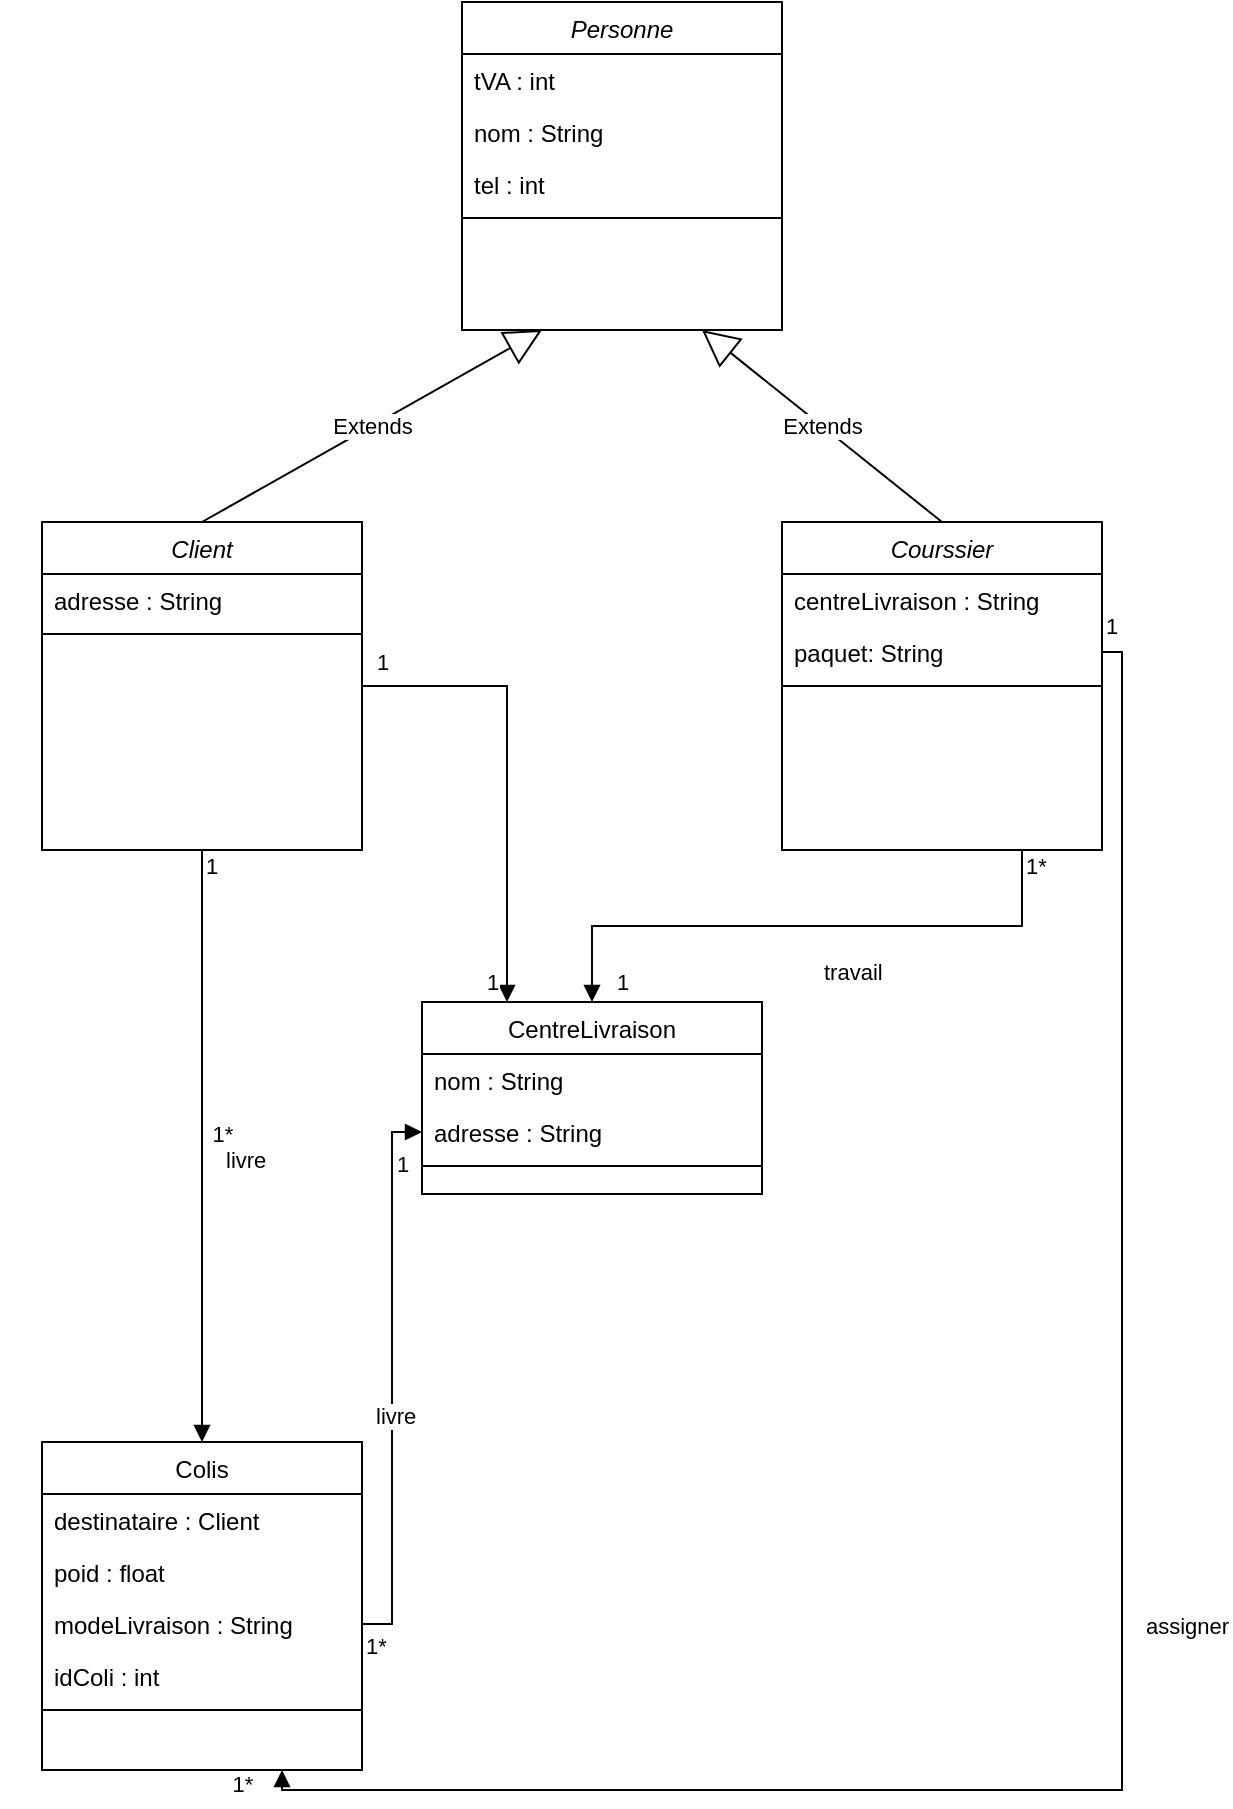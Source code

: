 <mxfile version="26.0.14">
  <diagram id="C5RBs43oDa-KdzZeNtuy" name="Page-1">
    <mxGraphModel dx="2696" dy="1136" grid="1" gridSize="10" guides="1" tooltips="1" connect="1" arrows="1" fold="1" page="1" pageScale="1" pageWidth="827" pageHeight="1169" math="0" shadow="0">
      <root>
        <mxCell id="WIyWlLk6GJQsqaUBKTNV-0" />
        <mxCell id="WIyWlLk6GJQsqaUBKTNV-1" parent="WIyWlLk6GJQsqaUBKTNV-0" />
        <mxCell id="zkfFHV4jXpPFQw0GAbJ--0" value="Personne" style="swimlane;fontStyle=2;align=center;verticalAlign=top;childLayout=stackLayout;horizontal=1;startSize=26;horizontalStack=0;resizeParent=1;resizeLast=0;collapsible=1;marginBottom=0;rounded=0;shadow=0;strokeWidth=1;" parent="WIyWlLk6GJQsqaUBKTNV-1" vertex="1">
          <mxGeometry x="180" y="20" width="160" height="164" as="geometry">
            <mxRectangle x="230" y="140" width="160" height="26" as="alternateBounds" />
          </mxGeometry>
        </mxCell>
        <mxCell id="zkfFHV4jXpPFQw0GAbJ--1" value="tVA : int" style="text;align=left;verticalAlign=top;spacingLeft=4;spacingRight=4;overflow=hidden;rotatable=0;points=[[0,0.5],[1,0.5]];portConstraint=eastwest;" parent="zkfFHV4jXpPFQw0GAbJ--0" vertex="1">
          <mxGeometry y="26" width="160" height="26" as="geometry" />
        </mxCell>
        <mxCell id="zkfFHV4jXpPFQw0GAbJ--2" value="nom : String" style="text;align=left;verticalAlign=top;spacingLeft=4;spacingRight=4;overflow=hidden;rotatable=0;points=[[0,0.5],[1,0.5]];portConstraint=eastwest;rounded=0;shadow=0;html=0;" parent="zkfFHV4jXpPFQw0GAbJ--0" vertex="1">
          <mxGeometry y="52" width="160" height="26" as="geometry" />
        </mxCell>
        <mxCell id="zkfFHV4jXpPFQw0GAbJ--3" value="tel : int" style="text;align=left;verticalAlign=top;spacingLeft=4;spacingRight=4;overflow=hidden;rotatable=0;points=[[0,0.5],[1,0.5]];portConstraint=eastwest;rounded=0;shadow=0;html=0;" parent="zkfFHV4jXpPFQw0GAbJ--0" vertex="1">
          <mxGeometry y="78" width="160" height="26" as="geometry" />
        </mxCell>
        <mxCell id="zkfFHV4jXpPFQw0GAbJ--4" value="" style="line;html=1;strokeWidth=1;align=left;verticalAlign=middle;spacingTop=-1;spacingLeft=3;spacingRight=3;rotatable=0;labelPosition=right;points=[];portConstraint=eastwest;" parent="zkfFHV4jXpPFQw0GAbJ--0" vertex="1">
          <mxGeometry y="104" width="160" height="8" as="geometry" />
        </mxCell>
        <mxCell id="zkfFHV4jXpPFQw0GAbJ--6" value="Colis" style="swimlane;fontStyle=0;align=center;verticalAlign=top;childLayout=stackLayout;horizontal=1;startSize=26;horizontalStack=0;resizeParent=1;resizeLast=0;collapsible=1;marginBottom=0;rounded=0;shadow=0;strokeWidth=1;" parent="WIyWlLk6GJQsqaUBKTNV-1" vertex="1">
          <mxGeometry x="-30" y="740" width="160" height="164" as="geometry">
            <mxRectangle x="130" y="380" width="160" height="26" as="alternateBounds" />
          </mxGeometry>
        </mxCell>
        <mxCell id="zkfFHV4jXpPFQw0GAbJ--7" value="destinataire : Client" style="text;align=left;verticalAlign=top;spacingLeft=4;spacingRight=4;overflow=hidden;rotatable=0;points=[[0,0.5],[1,0.5]];portConstraint=eastwest;" parent="zkfFHV4jXpPFQw0GAbJ--6" vertex="1">
          <mxGeometry y="26" width="160" height="26" as="geometry" />
        </mxCell>
        <mxCell id="zkfFHV4jXpPFQw0GAbJ--8" value="poid : float" style="text;align=left;verticalAlign=top;spacingLeft=4;spacingRight=4;overflow=hidden;rotatable=0;points=[[0,0.5],[1,0.5]];portConstraint=eastwest;rounded=0;shadow=0;html=0;" parent="zkfFHV4jXpPFQw0GAbJ--6" vertex="1">
          <mxGeometry y="52" width="160" height="26" as="geometry" />
        </mxCell>
        <mxCell id="Kyhk5MX_sSOLE6-BD4Oi-7" value="modeLivraison : String" style="text;align=left;verticalAlign=top;spacingLeft=4;spacingRight=4;overflow=hidden;rotatable=0;points=[[0,0.5],[1,0.5]];portConstraint=eastwest;rounded=0;shadow=0;html=0;" vertex="1" parent="zkfFHV4jXpPFQw0GAbJ--6">
          <mxGeometry y="78" width="160" height="26" as="geometry" />
        </mxCell>
        <mxCell id="Kyhk5MX_sSOLE6-BD4Oi-8" value="idColi : int" style="text;align=left;verticalAlign=top;spacingLeft=4;spacingRight=4;overflow=hidden;rotatable=0;points=[[0,0.5],[1,0.5]];portConstraint=eastwest;rounded=0;shadow=0;html=0;" vertex="1" parent="zkfFHV4jXpPFQw0GAbJ--6">
          <mxGeometry y="104" width="160" height="26" as="geometry" />
        </mxCell>
        <mxCell id="zkfFHV4jXpPFQw0GAbJ--9" value="" style="line;html=1;strokeWidth=1;align=left;verticalAlign=middle;spacingTop=-1;spacingLeft=3;spacingRight=3;rotatable=0;labelPosition=right;points=[];portConstraint=eastwest;" parent="zkfFHV4jXpPFQw0GAbJ--6" vertex="1">
          <mxGeometry y="130" width="160" height="8" as="geometry" />
        </mxCell>
        <mxCell id="Kyhk5MX_sSOLE6-BD4Oi-0" value="CentreLivraison" style="swimlane;fontStyle=0;align=center;verticalAlign=top;childLayout=stackLayout;horizontal=1;startSize=26;horizontalStack=0;resizeParent=1;resizeLast=0;collapsible=1;marginBottom=0;rounded=0;shadow=0;strokeWidth=1;" vertex="1" parent="WIyWlLk6GJQsqaUBKTNV-1">
          <mxGeometry x="160" y="520" width="170" height="96" as="geometry">
            <mxRectangle x="340" y="380" width="170" height="26" as="alternateBounds" />
          </mxGeometry>
        </mxCell>
        <mxCell id="Kyhk5MX_sSOLE6-BD4Oi-1" value="nom : String" style="text;align=left;verticalAlign=top;spacingLeft=4;spacingRight=4;overflow=hidden;rotatable=0;points=[[0,0.5],[1,0.5]];portConstraint=eastwest;" vertex="1" parent="Kyhk5MX_sSOLE6-BD4Oi-0">
          <mxGeometry y="26" width="170" height="26" as="geometry" />
        </mxCell>
        <mxCell id="Kyhk5MX_sSOLE6-BD4Oi-9" value="adresse : String" style="text;align=left;verticalAlign=top;spacingLeft=4;spacingRight=4;overflow=hidden;rotatable=0;points=[[0,0.5],[1,0.5]];portConstraint=eastwest;" vertex="1" parent="Kyhk5MX_sSOLE6-BD4Oi-0">
          <mxGeometry y="52" width="170" height="26" as="geometry" />
        </mxCell>
        <mxCell id="Kyhk5MX_sSOLE6-BD4Oi-2" value="" style="line;html=1;strokeWidth=1;align=left;verticalAlign=middle;spacingTop=-1;spacingLeft=3;spacingRight=3;rotatable=0;labelPosition=right;points=[];portConstraint=eastwest;" vertex="1" parent="Kyhk5MX_sSOLE6-BD4Oi-0">
          <mxGeometry y="78" width="170" height="8" as="geometry" />
        </mxCell>
        <mxCell id="Kyhk5MX_sSOLE6-BD4Oi-17" value="Client" style="swimlane;fontStyle=2;align=center;verticalAlign=top;childLayout=stackLayout;horizontal=1;startSize=26;horizontalStack=0;resizeParent=1;resizeLast=0;collapsible=1;marginBottom=0;rounded=0;shadow=0;strokeWidth=1;" vertex="1" parent="WIyWlLk6GJQsqaUBKTNV-1">
          <mxGeometry x="-30" y="280" width="160" height="164" as="geometry">
            <mxRectangle x="230" y="140" width="160" height="26" as="alternateBounds" />
          </mxGeometry>
        </mxCell>
        <mxCell id="Kyhk5MX_sSOLE6-BD4Oi-21" value="adresse : String" style="text;align=left;verticalAlign=top;spacingLeft=4;spacingRight=4;overflow=hidden;rotatable=0;points=[[0,0.5],[1,0.5]];portConstraint=eastwest;rounded=0;shadow=0;html=0;" vertex="1" parent="Kyhk5MX_sSOLE6-BD4Oi-17">
          <mxGeometry y="26" width="160" height="26" as="geometry" />
        </mxCell>
        <mxCell id="Kyhk5MX_sSOLE6-BD4Oi-22" value="" style="line;html=1;strokeWidth=1;align=left;verticalAlign=middle;spacingTop=-1;spacingLeft=3;spacingRight=3;rotatable=0;labelPosition=right;points=[];portConstraint=eastwest;" vertex="1" parent="Kyhk5MX_sSOLE6-BD4Oi-17">
          <mxGeometry y="52" width="160" height="8" as="geometry" />
        </mxCell>
        <mxCell id="Kyhk5MX_sSOLE6-BD4Oi-23" value="Courssier" style="swimlane;fontStyle=2;align=center;verticalAlign=top;childLayout=stackLayout;horizontal=1;startSize=26;horizontalStack=0;resizeParent=1;resizeLast=0;collapsible=1;marginBottom=0;rounded=0;shadow=0;strokeWidth=1;" vertex="1" parent="WIyWlLk6GJQsqaUBKTNV-1">
          <mxGeometry x="340" y="280" width="160" height="164" as="geometry">
            <mxRectangle x="230" y="140" width="160" height="26" as="alternateBounds" />
          </mxGeometry>
        </mxCell>
        <mxCell id="Kyhk5MX_sSOLE6-BD4Oi-27" value="centreLivraison : String" style="text;align=left;verticalAlign=top;spacingLeft=4;spacingRight=4;overflow=hidden;rotatable=0;points=[[0,0.5],[1,0.5]];portConstraint=eastwest;rounded=0;shadow=0;html=0;" vertex="1" parent="Kyhk5MX_sSOLE6-BD4Oi-23">
          <mxGeometry y="26" width="160" height="26" as="geometry" />
        </mxCell>
        <mxCell id="Kyhk5MX_sSOLE6-BD4Oi-44" value="paquet: String" style="text;align=left;verticalAlign=top;spacingLeft=4;spacingRight=4;overflow=hidden;rotatable=0;points=[[0,0.5],[1,0.5]];portConstraint=eastwest;rounded=0;shadow=0;html=0;" vertex="1" parent="Kyhk5MX_sSOLE6-BD4Oi-23">
          <mxGeometry y="52" width="160" height="26" as="geometry" />
        </mxCell>
        <mxCell id="Kyhk5MX_sSOLE6-BD4Oi-28" value="" style="line;html=1;strokeWidth=1;align=left;verticalAlign=middle;spacingTop=-1;spacingLeft=3;spacingRight=3;rotatable=0;labelPosition=right;points=[];portConstraint=eastwest;" vertex="1" parent="Kyhk5MX_sSOLE6-BD4Oi-23">
          <mxGeometry y="78" width="160" height="8" as="geometry" />
        </mxCell>
        <mxCell id="Kyhk5MX_sSOLE6-BD4Oi-30" value="Extends" style="endArrow=block;endSize=16;endFill=0;html=1;rounded=0;exitX=0.5;exitY=0;exitDx=0;exitDy=0;entryX=0.25;entryY=1;entryDx=0;entryDy=0;" edge="1" parent="WIyWlLk6GJQsqaUBKTNV-1" source="Kyhk5MX_sSOLE6-BD4Oi-17" target="zkfFHV4jXpPFQw0GAbJ--0">
          <mxGeometry width="160" relative="1" as="geometry">
            <mxPoint x="-80" y="280" as="sourcePoint" />
            <mxPoint x="50" y="184" as="targetPoint" />
          </mxGeometry>
        </mxCell>
        <mxCell id="Kyhk5MX_sSOLE6-BD4Oi-31" value="Extends" style="endArrow=block;endSize=16;endFill=0;html=1;rounded=0;exitX=0.5;exitY=0;exitDx=0;exitDy=0;entryX=0.75;entryY=1;entryDx=0;entryDy=0;" edge="1" parent="WIyWlLk6GJQsqaUBKTNV-1" source="Kyhk5MX_sSOLE6-BD4Oi-23" target="zkfFHV4jXpPFQw0GAbJ--0">
          <mxGeometry width="160" relative="1" as="geometry">
            <mxPoint x="130" y="280" as="sourcePoint" />
            <mxPoint x="170" y="170" as="targetPoint" />
          </mxGeometry>
        </mxCell>
        <mxCell id="Kyhk5MX_sSOLE6-BD4Oi-32" value="livre" style="endArrow=block;endFill=1;html=1;edgeStyle=orthogonalEdgeStyle;align=left;verticalAlign=top;rounded=0;exitX=0.5;exitY=1;exitDx=0;exitDy=0;entryX=0.5;entryY=0;entryDx=0;entryDy=0;" edge="1" parent="WIyWlLk6GJQsqaUBKTNV-1" source="Kyhk5MX_sSOLE6-BD4Oi-17" target="zkfFHV4jXpPFQw0GAbJ--6">
          <mxGeometry x="-0.042" y="10" relative="1" as="geometry">
            <mxPoint x="60" y="420" as="sourcePoint" />
            <mxPoint x="220" y="420" as="targetPoint" />
            <mxPoint as="offset" />
          </mxGeometry>
        </mxCell>
        <mxCell id="Kyhk5MX_sSOLE6-BD4Oi-33" value="1" style="edgeLabel;resizable=0;html=1;align=left;verticalAlign=bottom;" connectable="0" vertex="1" parent="Kyhk5MX_sSOLE6-BD4Oi-32">
          <mxGeometry x="-1" relative="1" as="geometry">
            <mxPoint y="16" as="offset" />
          </mxGeometry>
        </mxCell>
        <mxCell id="Kyhk5MX_sSOLE6-BD4Oi-37" value="1*" style="edgeLabel;html=1;align=center;verticalAlign=middle;resizable=0;points=[];" vertex="1" connectable="0" parent="Kyhk5MX_sSOLE6-BD4Oi-32">
          <mxGeometry x="-0.44" y="5" relative="1" as="geometry">
            <mxPoint x="5" y="59" as="offset" />
          </mxGeometry>
        </mxCell>
        <mxCell id="Kyhk5MX_sSOLE6-BD4Oi-38" value="livre" style="endArrow=block;endFill=1;html=1;edgeStyle=orthogonalEdgeStyle;align=left;verticalAlign=top;rounded=0;exitX=1;exitY=0.5;exitDx=0;exitDy=0;entryX=0;entryY=0.5;entryDx=0;entryDy=0;" edge="1" parent="WIyWlLk6GJQsqaUBKTNV-1" source="Kyhk5MX_sSOLE6-BD4Oi-7" target="Kyhk5MX_sSOLE6-BD4Oi-9">
          <mxGeometry x="-0.042" y="10" relative="1" as="geometry">
            <mxPoint x="130" y="454" as="sourcePoint" />
            <mxPoint x="130" y="550" as="targetPoint" />
            <mxPoint as="offset" />
          </mxGeometry>
        </mxCell>
        <mxCell id="Kyhk5MX_sSOLE6-BD4Oi-39" value="1*" style="edgeLabel;resizable=0;html=1;align=left;verticalAlign=bottom;" connectable="0" vertex="1" parent="Kyhk5MX_sSOLE6-BD4Oi-38">
          <mxGeometry x="-1" relative="1" as="geometry">
            <mxPoint y="19" as="offset" />
          </mxGeometry>
        </mxCell>
        <mxCell id="Kyhk5MX_sSOLE6-BD4Oi-40" value="1" style="edgeLabel;html=1;align=center;verticalAlign=middle;resizable=0;points=[];" vertex="1" connectable="0" parent="Kyhk5MX_sSOLE6-BD4Oi-38">
          <mxGeometry x="-0.44" y="5" relative="1" as="geometry">
            <mxPoint x="10" y="-168" as="offset" />
          </mxGeometry>
        </mxCell>
        <mxCell id="Kyhk5MX_sSOLE6-BD4Oi-41" value="travail" style="endArrow=block;endFill=1;html=1;edgeStyle=orthogonalEdgeStyle;align=left;verticalAlign=top;rounded=0;exitX=0.75;exitY=1;exitDx=0;exitDy=0;entryX=0.5;entryY=0;entryDx=0;entryDy=0;" edge="1" parent="WIyWlLk6GJQsqaUBKTNV-1" source="Kyhk5MX_sSOLE6-BD4Oi-23" target="Kyhk5MX_sSOLE6-BD4Oi-0">
          <mxGeometry x="-0.042" y="10" relative="1" as="geometry">
            <mxPoint x="130" y="454" as="sourcePoint" />
            <mxPoint x="130" y="550" as="targetPoint" />
            <mxPoint as="offset" />
          </mxGeometry>
        </mxCell>
        <mxCell id="Kyhk5MX_sSOLE6-BD4Oi-42" value="1*" style="edgeLabel;resizable=0;html=1;align=left;verticalAlign=bottom;" connectable="0" vertex="1" parent="Kyhk5MX_sSOLE6-BD4Oi-41">
          <mxGeometry x="-1" relative="1" as="geometry">
            <mxPoint y="16" as="offset" />
          </mxGeometry>
        </mxCell>
        <mxCell id="Kyhk5MX_sSOLE6-BD4Oi-43" value="1" style="edgeLabel;html=1;align=center;verticalAlign=middle;resizable=0;points=[];" vertex="1" connectable="0" parent="Kyhk5MX_sSOLE6-BD4Oi-41">
          <mxGeometry x="-0.44" y="5" relative="1" as="geometry">
            <mxPoint x="-157" y="23" as="offset" />
          </mxGeometry>
        </mxCell>
        <mxCell id="Kyhk5MX_sSOLE6-BD4Oi-45" value="" style="endArrow=block;endFill=1;html=1;edgeStyle=orthogonalEdgeStyle;align=left;verticalAlign=top;rounded=0;exitX=1;exitY=0.5;exitDx=0;exitDy=0;entryX=0.25;entryY=0;entryDx=0;entryDy=0;" edge="1" parent="WIyWlLk6GJQsqaUBKTNV-1" source="Kyhk5MX_sSOLE6-BD4Oi-17" target="Kyhk5MX_sSOLE6-BD4Oi-0">
          <mxGeometry x="-0.042" y="10" relative="1" as="geometry">
            <mxPoint x="50" y="621" as="sourcePoint" />
            <mxPoint x="280" y="545" as="targetPoint" />
            <mxPoint as="offset" />
          </mxGeometry>
        </mxCell>
        <mxCell id="Kyhk5MX_sSOLE6-BD4Oi-47" value="1" style="edgeLabel;html=1;align=center;verticalAlign=middle;resizable=0;points=[];" vertex="1" connectable="0" parent="Kyhk5MX_sSOLE6-BD4Oi-45">
          <mxGeometry x="-0.44" y="5" relative="1" as="geometry">
            <mxPoint x="-55" y="-7" as="offset" />
          </mxGeometry>
        </mxCell>
        <mxCell id="Kyhk5MX_sSOLE6-BD4Oi-48" value="1" style="edgeLabel;html=1;align=center;verticalAlign=middle;resizable=0;points=[];" vertex="1" connectable="0" parent="WIyWlLk6GJQsqaUBKTNV-1">
          <mxGeometry x="-50.004" y="430.004" as="geometry">
            <mxPoint x="245" y="80" as="offset" />
          </mxGeometry>
        </mxCell>
        <mxCell id="Kyhk5MX_sSOLE6-BD4Oi-50" value="assigner" style="endArrow=block;endFill=1;html=1;edgeStyle=orthogonalEdgeStyle;align=left;verticalAlign=top;rounded=0;exitX=1;exitY=0.5;exitDx=0;exitDy=0;entryX=0.75;entryY=1;entryDx=0;entryDy=0;" edge="1" parent="WIyWlLk6GJQsqaUBKTNV-1" source="Kyhk5MX_sSOLE6-BD4Oi-44" target="zkfFHV4jXpPFQw0GAbJ--6">
          <mxGeometry x="-0.042" y="10" relative="1" as="geometry">
            <mxPoint x="610" y="816" as="sourcePoint" />
            <mxPoint x="640" y="570" as="targetPoint" />
            <mxPoint as="offset" />
          </mxGeometry>
        </mxCell>
        <mxCell id="Kyhk5MX_sSOLE6-BD4Oi-51" value="1" style="edgeLabel;resizable=0;html=1;align=left;verticalAlign=bottom;" connectable="0" vertex="1" parent="Kyhk5MX_sSOLE6-BD4Oi-50">
          <mxGeometry x="-1" relative="1" as="geometry">
            <mxPoint y="-5" as="offset" />
          </mxGeometry>
        </mxCell>
        <mxCell id="Kyhk5MX_sSOLE6-BD4Oi-52" value="1*" style="edgeLabel;html=1;align=center;verticalAlign=middle;resizable=0;points=[];" vertex="1" connectable="0" parent="Kyhk5MX_sSOLE6-BD4Oi-50">
          <mxGeometry x="-0.44" y="5" relative="1" as="geometry">
            <mxPoint x="-445" y="293" as="offset" />
          </mxGeometry>
        </mxCell>
      </root>
    </mxGraphModel>
  </diagram>
</mxfile>
